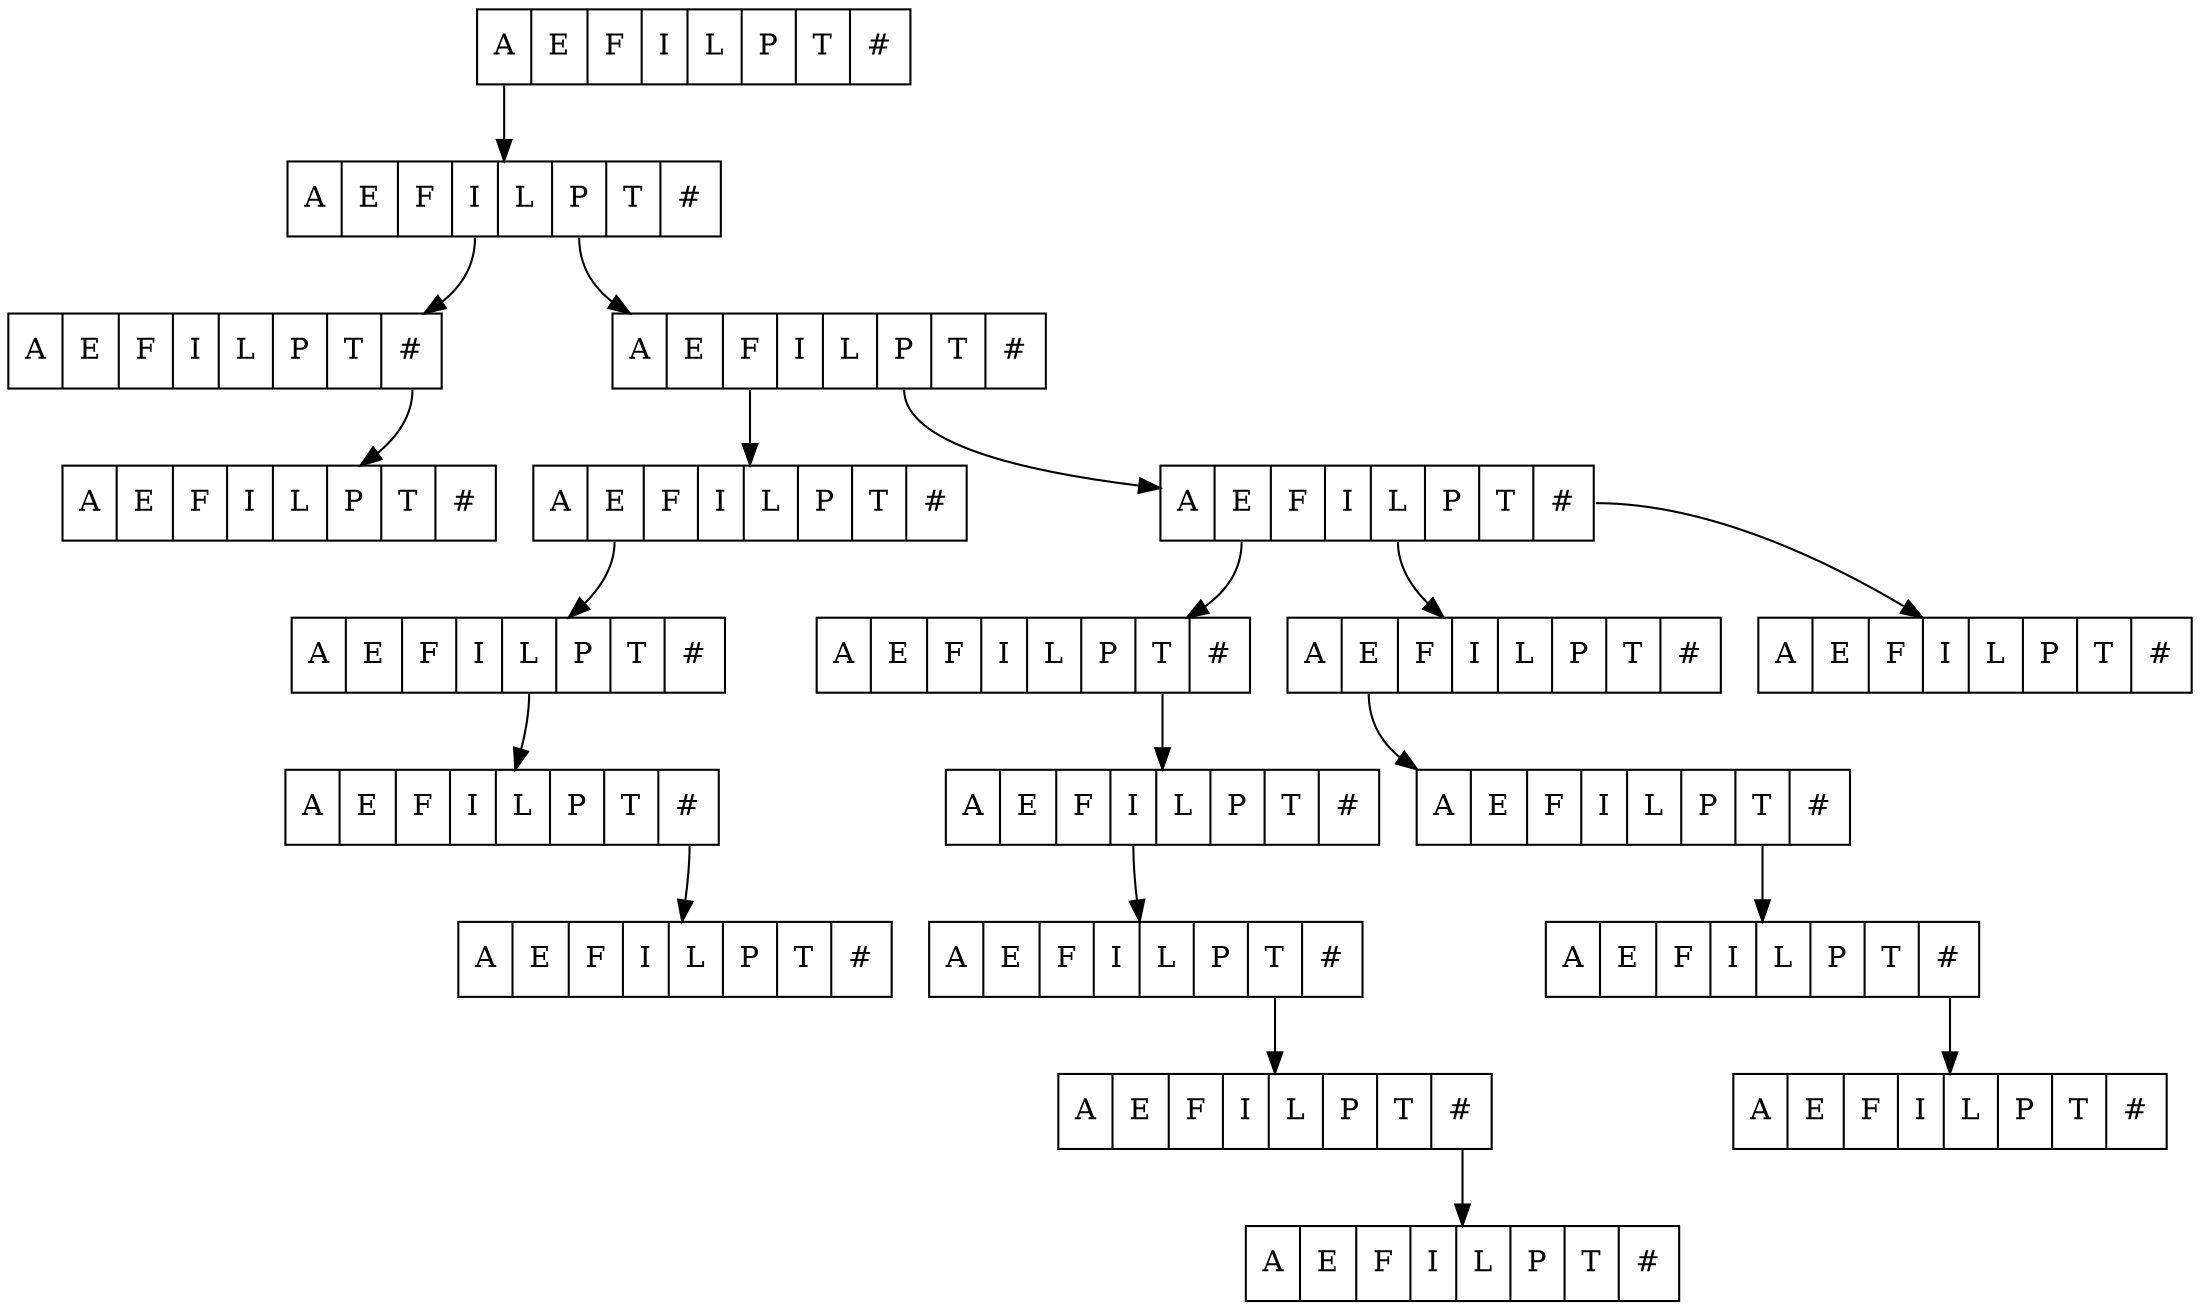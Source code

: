 digraph g {
	node [shape = record];
	n1  [label="<a>A | <e>E | <f>F | <i>I | <l>L | <p>P | <t>T | <r>#"];
	n2  [label="<a>A | <e>E | <f>F | <i>I | <l>L | <p>P | <t>T | <r>#"];
	n3  [label="<a>A | <e>E | <f>F | <i>I | <l>L | <p>P | <t>T | <r>#"];
	n4  [label="<a>A | <e>E | <f>F | <i>I | <l>L | <p>P | <t>T | <r>#"];
	n5  [label="<a>A | <e>E | <f>F | <i>I | <l>L | <p>P | <t>T | <r>#"];
	n6  [label="<a>A | <e>E | <f>F | <i>I | <l>L | <p>P | <t>T | <r>#"];
	n7  [label="<a>A | <e>E | <f>F | <i>I | <l>L | <p>P | <t>T | <r>#"];
	n8  [label="<a>A | <e>E | <f>F | <i>I | <l>L | <p>P | <t>T | <r>#"];
	n9  [label="<a>A | <e>E | <f>F | <i>I | <l>L | <p>P | <t>T | <r>#"];
	n10 [label="<a>A | <e>E | <f>F | <i>I | <l>L | <p>P | <t>T | <r>#"];
	n11 [label="<a>A | <e>E | <f>F | <i>I | <l>L | <p>P | <t>T | <r>#"];
	n12 [label="<a>A | <e>E | <f>F | <i>I | <l>L | <p>P | <t>T | <r>#"];
	n13 [label="<a>A | <e>E | <f>F | <i>I | <l>L | <p>P | <t>T | <r>#"];
	n14 [label="<a>A | <e>E | <f>F | <i>I | <l>L | <p>P | <t>T | <r>#"];
	n15 [label="<a>A | <e>E | <f>F | <i>I | <l>L | <p>P | <t>T | <r>#"];
	n16 [label="<a>A | <e>E | <f>F | <i>I | <l>L | <p>P | <t>T | <r>#"];
	n17 [label="<a>A | <e>E | <f>F | <i>I | <l>L | <p>P | <t>T | <r>#"];
	n18 [label="<a>A | <e>E | <f>F | <i>I | <l>L | <p>P | <t>T | <r>#"];
	n19 [label="<a>A | <e>E | <f>F | <i>I | <l>L | <p>P | <t>T | <r>#"];
	n20 [label="<a>A | <e>E | <f>F | <i>I | <l>L | <p>P | <t>T | <r>#"];

	// Apfel#
	n1:a -> n2
	n2:p -> n3
	n3:f -> n4
	n4:e -> n5
	n5:l -> n6
	n6:r -> n7

	// App#
	n3:p -> n8
	n8:r -> n9
	
	// Appetit#
	n8:e -> n10
	n10:t -> n11
	n11:i -> n12
	n12:t -> n13
	n13:r -> n14

	// Applet#
	n8:l -> n15
	n15:e -> n16
	n16:t -> n17
	n17:r -> n18

	// Api#
	n2:i -> n19
	n19:r -> n20
}
